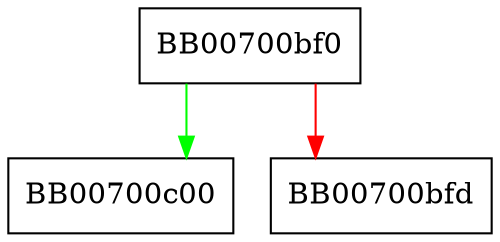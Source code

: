 digraph wp_internal_init {
  node [shape="box"];
  graph [splines=ortho];
  BB00700bf0 -> BB00700c00 [color="green"];
  BB00700bf0 -> BB00700bfd [color="red"];
}